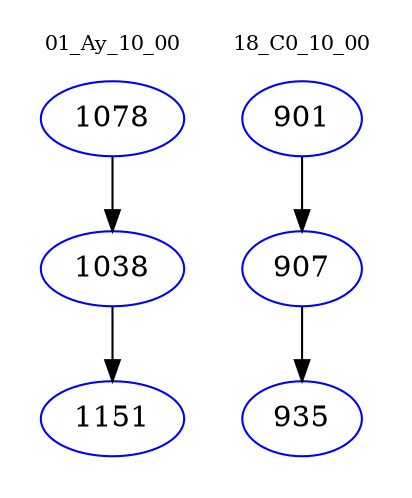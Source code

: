 digraph{
subgraph cluster_0 {
color = white
label = "01_Ay_10_00";
fontsize=10;
T0_1078 [label="1078", color="blue"]
T0_1078 -> T0_1038 [color="black"]
T0_1038 [label="1038", color="blue"]
T0_1038 -> T0_1151 [color="black"]
T0_1151 [label="1151", color="blue"]
}
subgraph cluster_1 {
color = white
label = "18_C0_10_00";
fontsize=10;
T1_901 [label="901", color="blue"]
T1_901 -> T1_907 [color="black"]
T1_907 [label="907", color="blue"]
T1_907 -> T1_935 [color="black"]
T1_935 [label="935", color="blue"]
}
}
